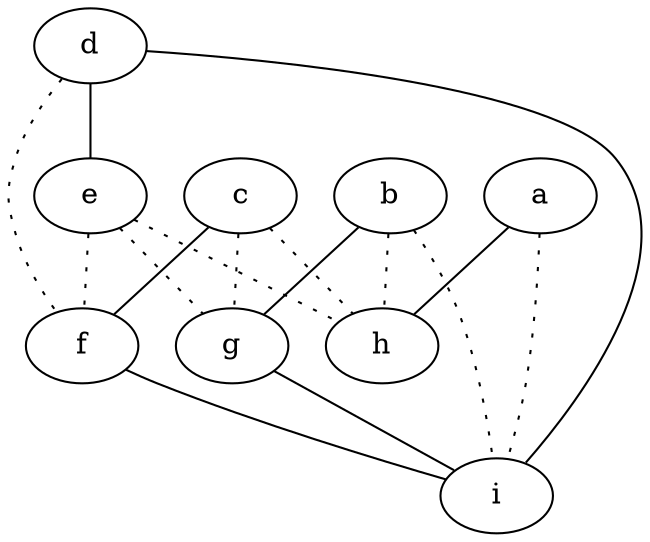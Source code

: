 graph {
a -- h;
a -- i [style=dotted];
b -- g;
b -- h [style=dotted];
b -- i [style=dotted];
c -- f;
c -- g [style=dotted];
c -- h [style=dotted];
d -- e;
d -- f [style=dotted];
d -- i;
e -- f [style=dotted];
e -- g [style=dotted];
e -- h [style=dotted];
f -- i;
g -- i;
}
